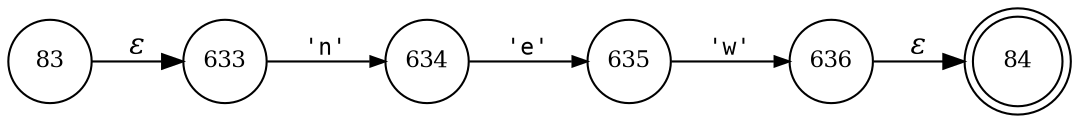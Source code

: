 digraph ATN {
rankdir=LR;
s84[fontsize=11, label="84", shape=doublecircle, fixedsize=true, width=.6];
s83[fontsize=11,label="83", shape=circle, fixedsize=true, width=.55, peripheries=1];
s633[fontsize=11,label="633", shape=circle, fixedsize=true, width=.55, peripheries=1];
s634[fontsize=11,label="634", shape=circle, fixedsize=true, width=.55, peripheries=1];
s635[fontsize=11,label="635", shape=circle, fixedsize=true, width=.55, peripheries=1];
s636[fontsize=11,label="636", shape=circle, fixedsize=true, width=.55, peripheries=1];
s83 -> s633 [fontname="Times-Italic", label="&epsilon;"];
s633 -> s634 [fontsize=11, fontname="Courier", arrowsize=.7, label = "'n'", arrowhead = normal];
s634 -> s635 [fontsize=11, fontname="Courier", arrowsize=.7, label = "'e'", arrowhead = normal];
s635 -> s636 [fontsize=11, fontname="Courier", arrowsize=.7, label = "'w'", arrowhead = normal];
s636 -> s84 [fontname="Times-Italic", label="&epsilon;"];
}